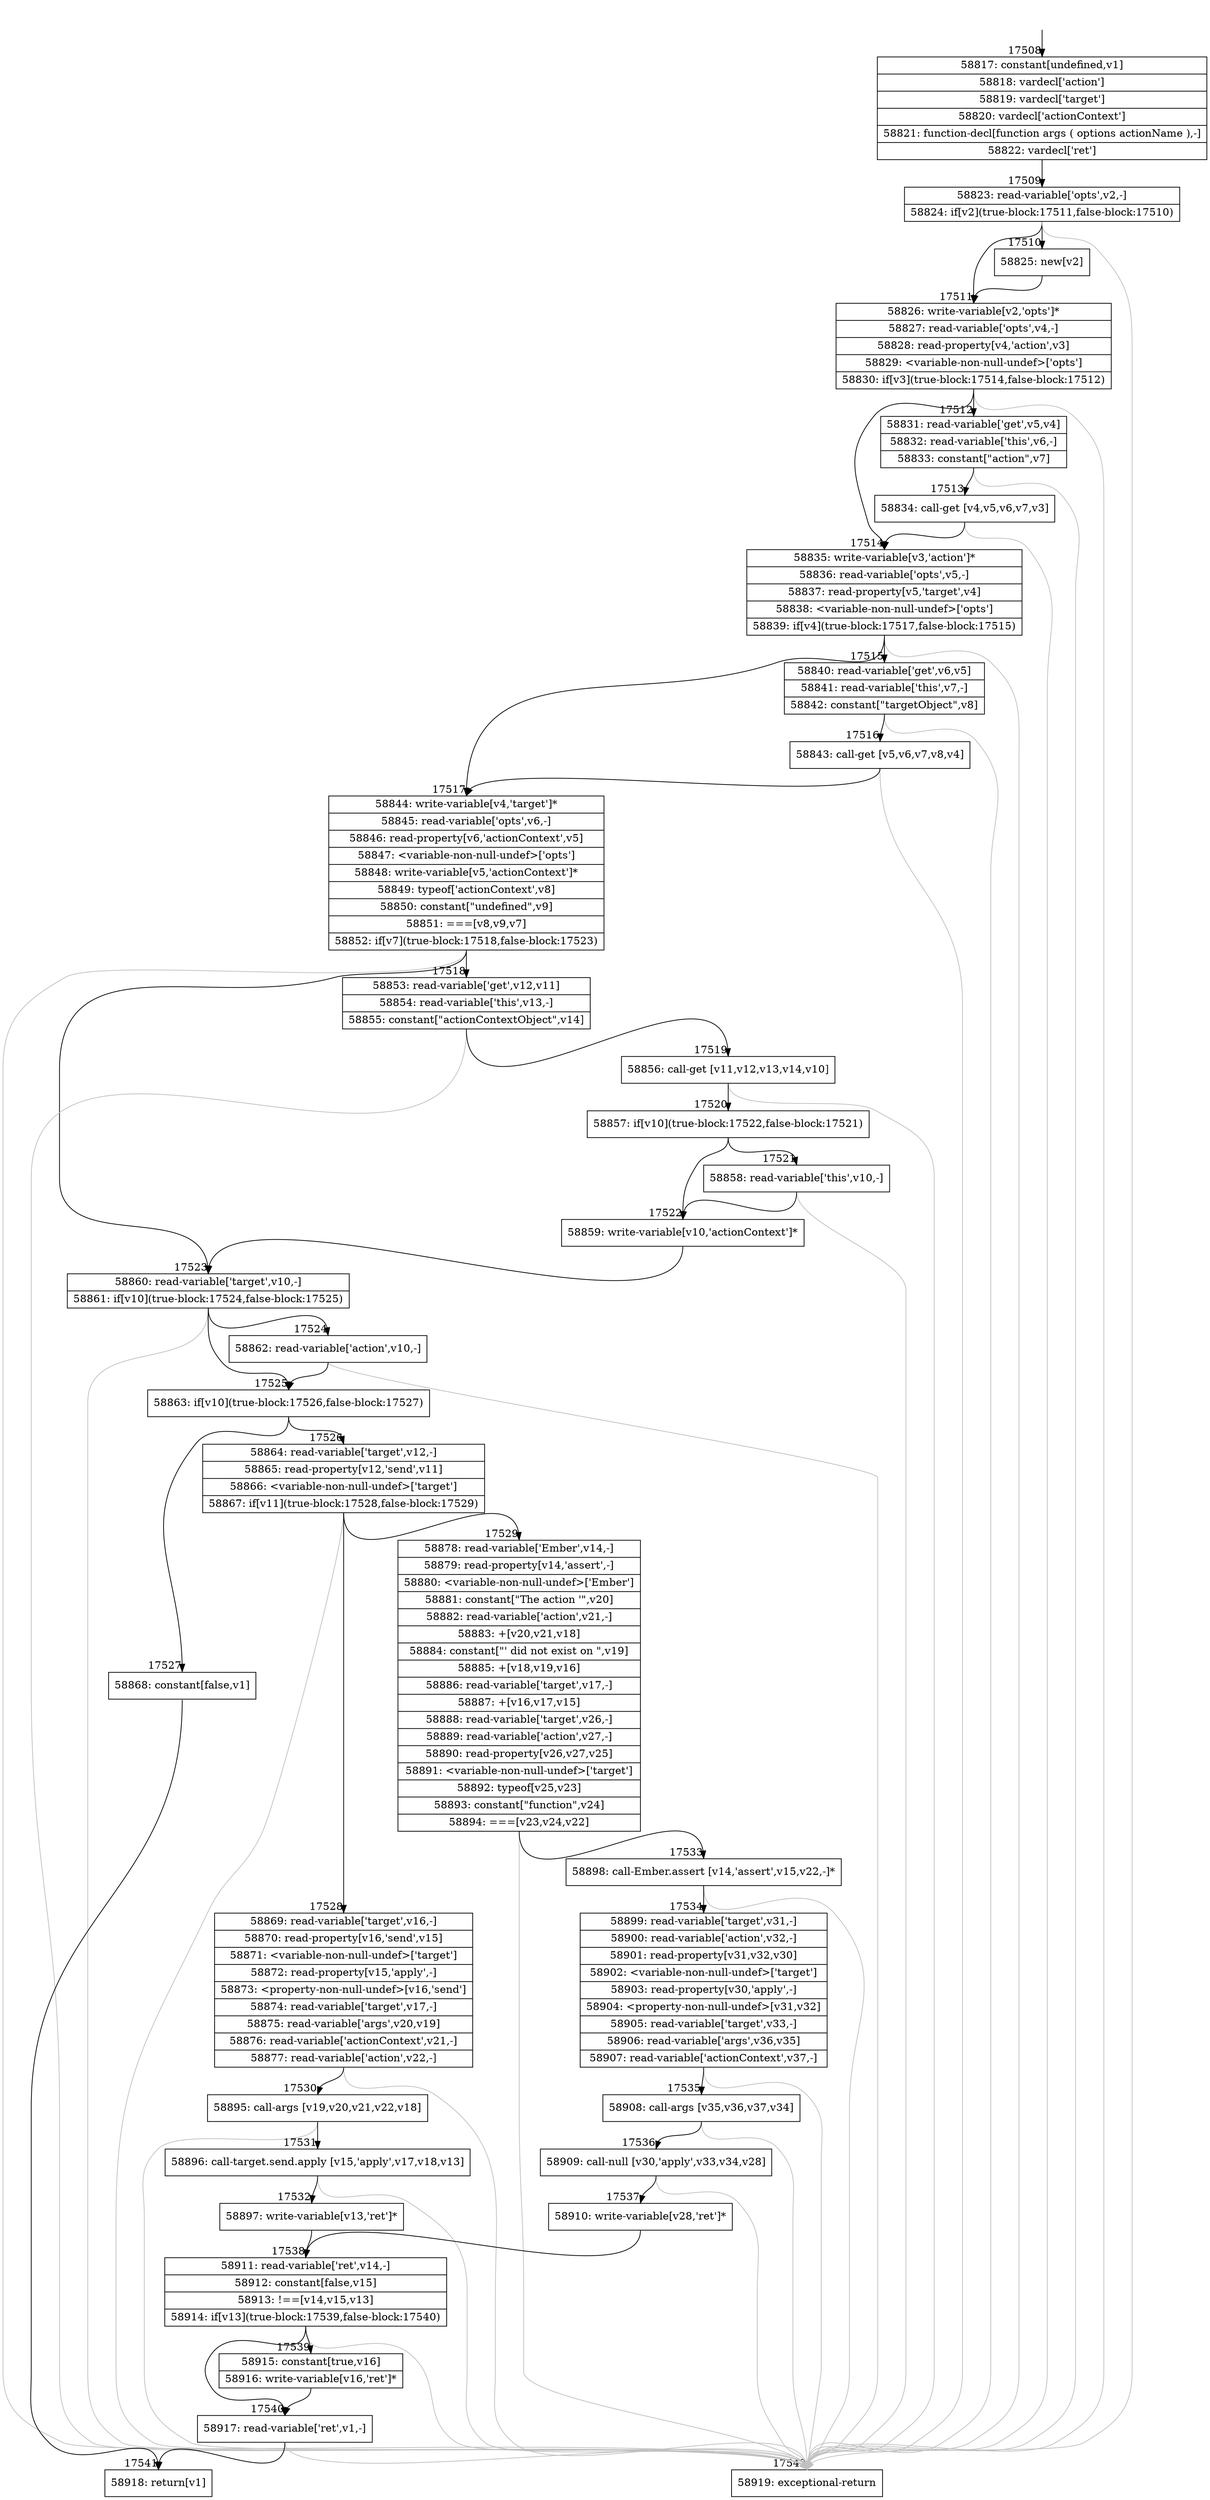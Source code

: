 digraph {
rankdir="TD"
BB_entry1509[shape=none,label=""];
BB_entry1509 -> BB17508 [tailport=s, headport=n, headlabel="    17508"]
BB17508 [shape=record label="{58817: constant[undefined,v1]|58818: vardecl['action']|58819: vardecl['target']|58820: vardecl['actionContext']|58821: function-decl[function args ( options actionName ),-]|58822: vardecl['ret']}" ] 
BB17508 -> BB17509 [tailport=s, headport=n, headlabel="      17509"]
BB17509 [shape=record label="{58823: read-variable['opts',v2,-]|58824: if[v2](true-block:17511,false-block:17510)}" ] 
BB17509 -> BB17511 [tailport=s, headport=n, headlabel="      17511"]
BB17509 -> BB17510 [tailport=s, headport=n, headlabel="      17510"]
BB17509 -> BB17542 [tailport=s, headport=n, color=gray, headlabel="      17542"]
BB17510 [shape=record label="{58825: new[v2]}" ] 
BB17510 -> BB17511 [tailport=s, headport=n]
BB17511 [shape=record label="{58826: write-variable[v2,'opts']*|58827: read-variable['opts',v4,-]|58828: read-property[v4,'action',v3]|58829: \<variable-non-null-undef\>['opts']|58830: if[v3](true-block:17514,false-block:17512)}" ] 
BB17511 -> BB17514 [tailport=s, headport=n, headlabel="      17514"]
BB17511 -> BB17512 [tailport=s, headport=n, headlabel="      17512"]
BB17511 -> BB17542 [tailport=s, headport=n, color=gray]
BB17512 [shape=record label="{58831: read-variable['get',v5,v4]|58832: read-variable['this',v6,-]|58833: constant[\"action\",v7]}" ] 
BB17512 -> BB17513 [tailport=s, headport=n, headlabel="      17513"]
BB17512 -> BB17542 [tailport=s, headport=n, color=gray]
BB17513 [shape=record label="{58834: call-get [v4,v5,v6,v7,v3]}" ] 
BB17513 -> BB17514 [tailport=s, headport=n]
BB17513 -> BB17542 [tailport=s, headport=n, color=gray]
BB17514 [shape=record label="{58835: write-variable[v3,'action']*|58836: read-variable['opts',v5,-]|58837: read-property[v5,'target',v4]|58838: \<variable-non-null-undef\>['opts']|58839: if[v4](true-block:17517,false-block:17515)}" ] 
BB17514 -> BB17517 [tailport=s, headport=n, headlabel="      17517"]
BB17514 -> BB17515 [tailport=s, headport=n, headlabel="      17515"]
BB17514 -> BB17542 [tailport=s, headport=n, color=gray]
BB17515 [shape=record label="{58840: read-variable['get',v6,v5]|58841: read-variable['this',v7,-]|58842: constant[\"targetObject\",v8]}" ] 
BB17515 -> BB17516 [tailport=s, headport=n, headlabel="      17516"]
BB17515 -> BB17542 [tailport=s, headport=n, color=gray]
BB17516 [shape=record label="{58843: call-get [v5,v6,v7,v8,v4]}" ] 
BB17516 -> BB17517 [tailport=s, headport=n]
BB17516 -> BB17542 [tailport=s, headport=n, color=gray]
BB17517 [shape=record label="{58844: write-variable[v4,'target']*|58845: read-variable['opts',v6,-]|58846: read-property[v6,'actionContext',v5]|58847: \<variable-non-null-undef\>['opts']|58848: write-variable[v5,'actionContext']*|58849: typeof['actionContext',v8]|58850: constant[\"undefined\",v9]|58851: ===[v8,v9,v7]|58852: if[v7](true-block:17518,false-block:17523)}" ] 
BB17517 -> BB17518 [tailport=s, headport=n, headlabel="      17518"]
BB17517 -> BB17523 [tailport=s, headport=n, headlabel="      17523"]
BB17517 -> BB17542 [tailport=s, headport=n, color=gray]
BB17518 [shape=record label="{58853: read-variable['get',v12,v11]|58854: read-variable['this',v13,-]|58855: constant[\"actionContextObject\",v14]}" ] 
BB17518 -> BB17519 [tailport=s, headport=n, headlabel="      17519"]
BB17518 -> BB17542 [tailport=s, headport=n, color=gray]
BB17519 [shape=record label="{58856: call-get [v11,v12,v13,v14,v10]}" ] 
BB17519 -> BB17520 [tailport=s, headport=n, headlabel="      17520"]
BB17519 -> BB17542 [tailport=s, headport=n, color=gray]
BB17520 [shape=record label="{58857: if[v10](true-block:17522,false-block:17521)}" ] 
BB17520 -> BB17522 [tailport=s, headport=n, headlabel="      17522"]
BB17520 -> BB17521 [tailport=s, headport=n, headlabel="      17521"]
BB17521 [shape=record label="{58858: read-variable['this',v10,-]}" ] 
BB17521 -> BB17522 [tailport=s, headport=n]
BB17521 -> BB17542 [tailport=s, headport=n, color=gray]
BB17522 [shape=record label="{58859: write-variable[v10,'actionContext']*}" ] 
BB17522 -> BB17523 [tailport=s, headport=n]
BB17523 [shape=record label="{58860: read-variable['target',v10,-]|58861: if[v10](true-block:17524,false-block:17525)}" ] 
BB17523 -> BB17525 [tailport=s, headport=n, headlabel="      17525"]
BB17523 -> BB17524 [tailport=s, headport=n, headlabel="      17524"]
BB17523 -> BB17542 [tailport=s, headport=n, color=gray]
BB17524 [shape=record label="{58862: read-variable['action',v10,-]}" ] 
BB17524 -> BB17525 [tailport=s, headport=n]
BB17524 -> BB17542 [tailport=s, headport=n, color=gray]
BB17525 [shape=record label="{58863: if[v10](true-block:17526,false-block:17527)}" ] 
BB17525 -> BB17526 [tailport=s, headport=n, headlabel="      17526"]
BB17525 -> BB17527 [tailport=s, headport=n, headlabel="      17527"]
BB17526 [shape=record label="{58864: read-variable['target',v12,-]|58865: read-property[v12,'send',v11]|58866: \<variable-non-null-undef\>['target']|58867: if[v11](true-block:17528,false-block:17529)}" ] 
BB17526 -> BB17528 [tailport=s, headport=n, headlabel="      17528"]
BB17526 -> BB17529 [tailport=s, headport=n, headlabel="      17529"]
BB17526 -> BB17542 [tailport=s, headport=n, color=gray]
BB17527 [shape=record label="{58868: constant[false,v1]}" ] 
BB17527 -> BB17541 [tailport=s, headport=n, headlabel="      17541"]
BB17528 [shape=record label="{58869: read-variable['target',v16,-]|58870: read-property[v16,'send',v15]|58871: \<variable-non-null-undef\>['target']|58872: read-property[v15,'apply',-]|58873: \<property-non-null-undef\>[v16,'send']|58874: read-variable['target',v17,-]|58875: read-variable['args',v20,v19]|58876: read-variable['actionContext',v21,-]|58877: read-variable['action',v22,-]}" ] 
BB17528 -> BB17530 [tailport=s, headport=n, headlabel="      17530"]
BB17528 -> BB17542 [tailport=s, headport=n, color=gray]
BB17529 [shape=record label="{58878: read-variable['Ember',v14,-]|58879: read-property[v14,'assert',-]|58880: \<variable-non-null-undef\>['Ember']|58881: constant[\"The action '\",v20]|58882: read-variable['action',v21,-]|58883: +[v20,v21,v18]|58884: constant[\"' did not exist on \",v19]|58885: +[v18,v19,v16]|58886: read-variable['target',v17,-]|58887: +[v16,v17,v15]|58888: read-variable['target',v26,-]|58889: read-variable['action',v27,-]|58890: read-property[v26,v27,v25]|58891: \<variable-non-null-undef\>['target']|58892: typeof[v25,v23]|58893: constant[\"function\",v24]|58894: ===[v23,v24,v22]}" ] 
BB17529 -> BB17533 [tailport=s, headport=n, headlabel="      17533"]
BB17529 -> BB17542 [tailport=s, headport=n, color=gray]
BB17530 [shape=record label="{58895: call-args [v19,v20,v21,v22,v18]}" ] 
BB17530 -> BB17531 [tailport=s, headport=n, headlabel="      17531"]
BB17530 -> BB17542 [tailport=s, headport=n, color=gray]
BB17531 [shape=record label="{58896: call-target.send.apply [v15,'apply',v17,v18,v13]}" ] 
BB17531 -> BB17532 [tailport=s, headport=n, headlabel="      17532"]
BB17531 -> BB17542 [tailport=s, headport=n, color=gray]
BB17532 [shape=record label="{58897: write-variable[v13,'ret']*}" ] 
BB17532 -> BB17538 [tailport=s, headport=n, headlabel="      17538"]
BB17533 [shape=record label="{58898: call-Ember.assert [v14,'assert',v15,v22,-]*}" ] 
BB17533 -> BB17534 [tailport=s, headport=n, headlabel="      17534"]
BB17533 -> BB17542 [tailport=s, headport=n, color=gray]
BB17534 [shape=record label="{58899: read-variable['target',v31,-]|58900: read-variable['action',v32,-]|58901: read-property[v31,v32,v30]|58902: \<variable-non-null-undef\>['target']|58903: read-property[v30,'apply',-]|58904: \<property-non-null-undef\>[v31,v32]|58905: read-variable['target',v33,-]|58906: read-variable['args',v36,v35]|58907: read-variable['actionContext',v37,-]}" ] 
BB17534 -> BB17535 [tailport=s, headport=n, headlabel="      17535"]
BB17534 -> BB17542 [tailport=s, headport=n, color=gray]
BB17535 [shape=record label="{58908: call-args [v35,v36,v37,v34]}" ] 
BB17535 -> BB17536 [tailport=s, headport=n, headlabel="      17536"]
BB17535 -> BB17542 [tailport=s, headport=n, color=gray]
BB17536 [shape=record label="{58909: call-null [v30,'apply',v33,v34,v28]}" ] 
BB17536 -> BB17537 [tailport=s, headport=n, headlabel="      17537"]
BB17536 -> BB17542 [tailport=s, headport=n, color=gray]
BB17537 [shape=record label="{58910: write-variable[v28,'ret']*}" ] 
BB17537 -> BB17538 [tailport=s, headport=n]
BB17538 [shape=record label="{58911: read-variable['ret',v14,-]|58912: constant[false,v15]|58913: !==[v14,v15,v13]|58914: if[v13](true-block:17539,false-block:17540)}" ] 
BB17538 -> BB17539 [tailport=s, headport=n, headlabel="      17539"]
BB17538 -> BB17540 [tailport=s, headport=n, headlabel="      17540"]
BB17538 -> BB17542 [tailport=s, headport=n, color=gray]
BB17539 [shape=record label="{58915: constant[true,v16]|58916: write-variable[v16,'ret']*}" ] 
BB17539 -> BB17540 [tailport=s, headport=n]
BB17540 [shape=record label="{58917: read-variable['ret',v1,-]}" ] 
BB17540 -> BB17541 [tailport=s, headport=n]
BB17540 -> BB17542 [tailport=s, headport=n, color=gray]
BB17541 [shape=record label="{58918: return[v1]}" ] 
BB17542 [shape=record label="{58919: exceptional-return}" ] 
//#$~ 33133
}

